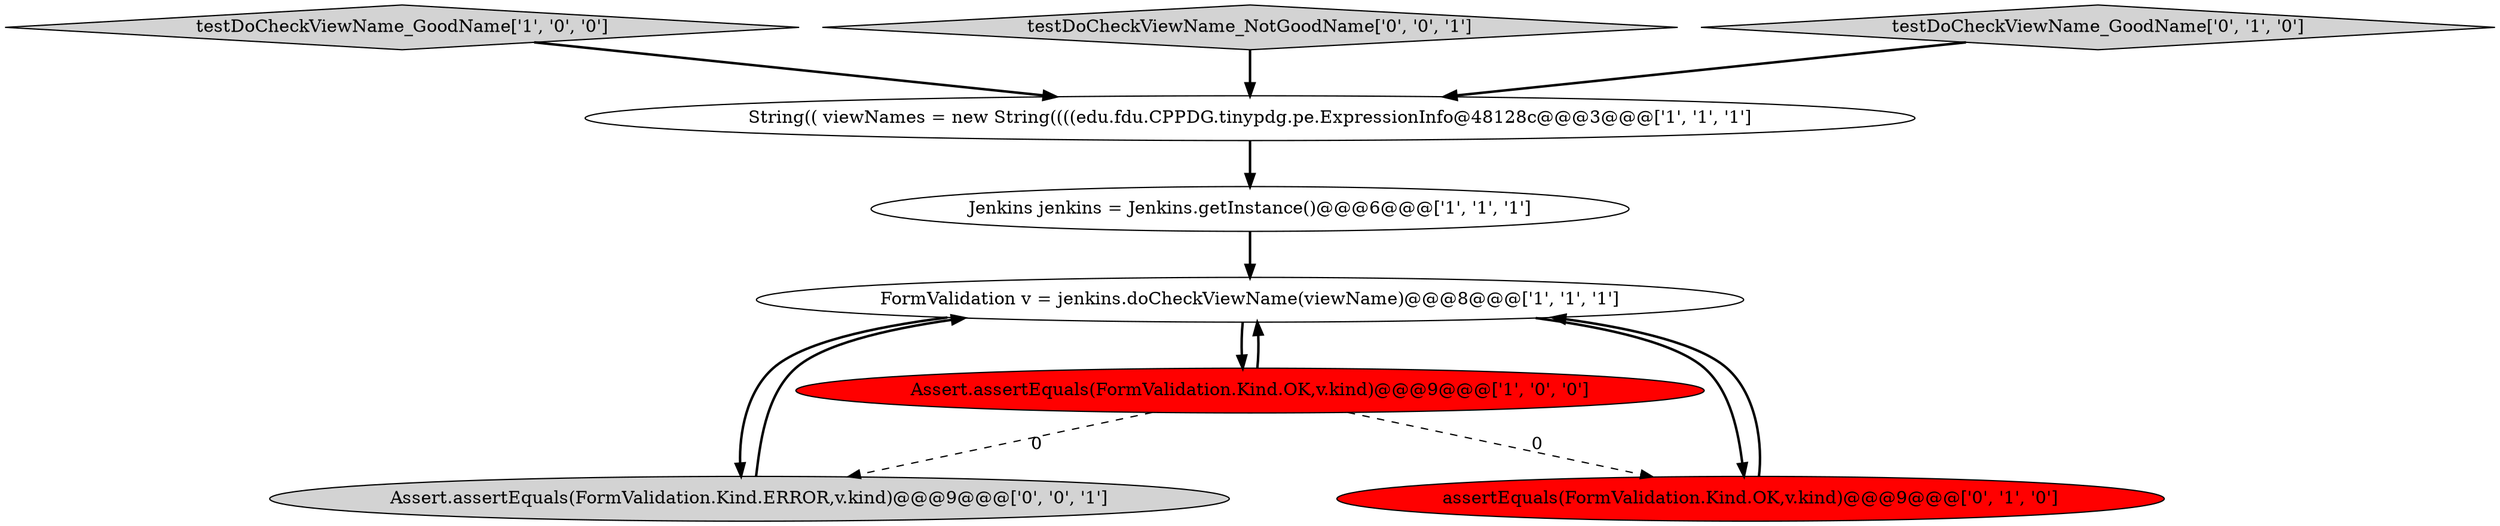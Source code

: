 digraph {
3 [style = filled, label = "Jenkins jenkins = Jenkins.getInstance()@@@6@@@['1', '1', '1']", fillcolor = white, shape = ellipse image = "AAA0AAABBB1BBB"];
1 [style = filled, label = "String(( viewNames = new String((((edu.fdu.CPPDG.tinypdg.pe.ExpressionInfo@48128c@@@3@@@['1', '1', '1']", fillcolor = white, shape = ellipse image = "AAA0AAABBB1BBB"];
4 [style = filled, label = "Assert.assertEquals(FormValidation.Kind.OK,v.kind)@@@9@@@['1', '0', '0']", fillcolor = red, shape = ellipse image = "AAA1AAABBB1BBB"];
7 [style = filled, label = "Assert.assertEquals(FormValidation.Kind.ERROR,v.kind)@@@9@@@['0', '0', '1']", fillcolor = lightgray, shape = ellipse image = "AAA0AAABBB3BBB"];
2 [style = filled, label = "FormValidation v = jenkins.doCheckViewName(viewName)@@@8@@@['1', '1', '1']", fillcolor = white, shape = ellipse image = "AAA0AAABBB1BBB"];
0 [style = filled, label = "testDoCheckViewName_GoodName['1', '0', '0']", fillcolor = lightgray, shape = diamond image = "AAA0AAABBB1BBB"];
6 [style = filled, label = "assertEquals(FormValidation.Kind.OK,v.kind)@@@9@@@['0', '1', '0']", fillcolor = red, shape = ellipse image = "AAA1AAABBB2BBB"];
8 [style = filled, label = "testDoCheckViewName_NotGoodName['0', '0', '1']", fillcolor = lightgray, shape = diamond image = "AAA0AAABBB3BBB"];
5 [style = filled, label = "testDoCheckViewName_GoodName['0', '1', '0']", fillcolor = lightgray, shape = diamond image = "AAA0AAABBB2BBB"];
1->3 [style = bold, label=""];
8->1 [style = bold, label=""];
5->1 [style = bold, label=""];
4->2 [style = bold, label=""];
2->7 [style = bold, label=""];
3->2 [style = bold, label=""];
4->6 [style = dashed, label="0"];
2->4 [style = bold, label=""];
7->2 [style = bold, label=""];
0->1 [style = bold, label=""];
2->6 [style = bold, label=""];
4->7 [style = dashed, label="0"];
6->2 [style = bold, label=""];
}
